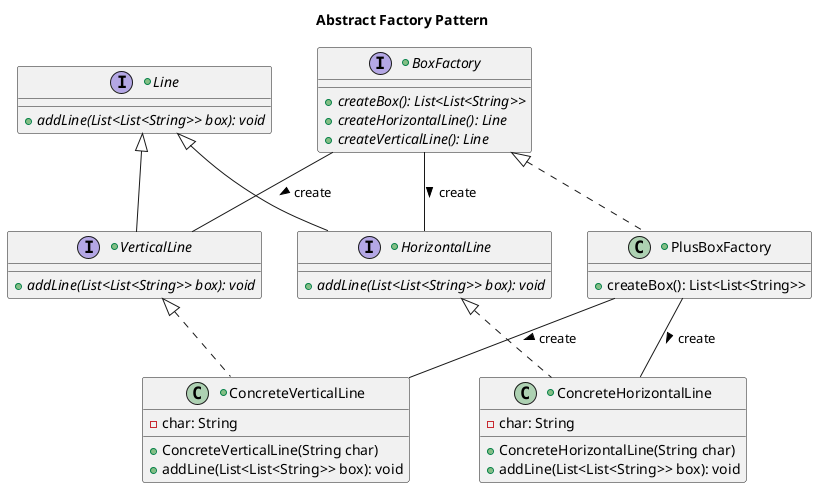 @startuml
title Abstract Factory Pattern

BoxFactory -- HorizontalLine:> create
BoxFactory -- VerticalLine:> create
PlusBoxFactory -- ConcreteHorizontalLine:> create
PlusBoxFactory -- ConcreteVerticalLine:> create

+interface BoxFactory{
    +{abstract}createBox(): List<List<String>>
    +{abstract}createHorizontalLine(): Line
    +{abstract}createVerticalLine(): Line
}

+interface Line{
    +{abstract}addLine(List<List<String>> box): void
}

+interface HorizontalLine implements Line{
    +{abstract}addLine(List<List<String>> box): void
}


+interface VerticalLine implements Line{
    +{abstract}addLine(List<List<String>> box): void
}

+class PlusBoxFactory implements BoxFactory{
    +createBox(): List<List<String>>
}

+class ConcreteHorizontalLine implements HorizontalLine{
    -char: String
    +ConcreteHorizontalLine(String char)
    +addLine(List<List<String>> box): void
}

+class ConcreteVerticalLine implements VerticalLine{
    -char: String
    +ConcreteVerticalLine(String char)
    +addLine(List<List<String>> box): void
}

@enduml